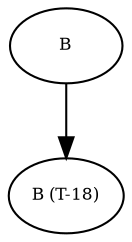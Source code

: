 digraph RGL__DirectedAdjacencyGraph {
    B [
        fontsize = 8,
        label = B
    ]

    "B (T-18)" [
        fontsize = 8,
        label = "B (T-18)"
    ]

    B -> "B (T-18)" [
        fontsize = 8
    ]
}
